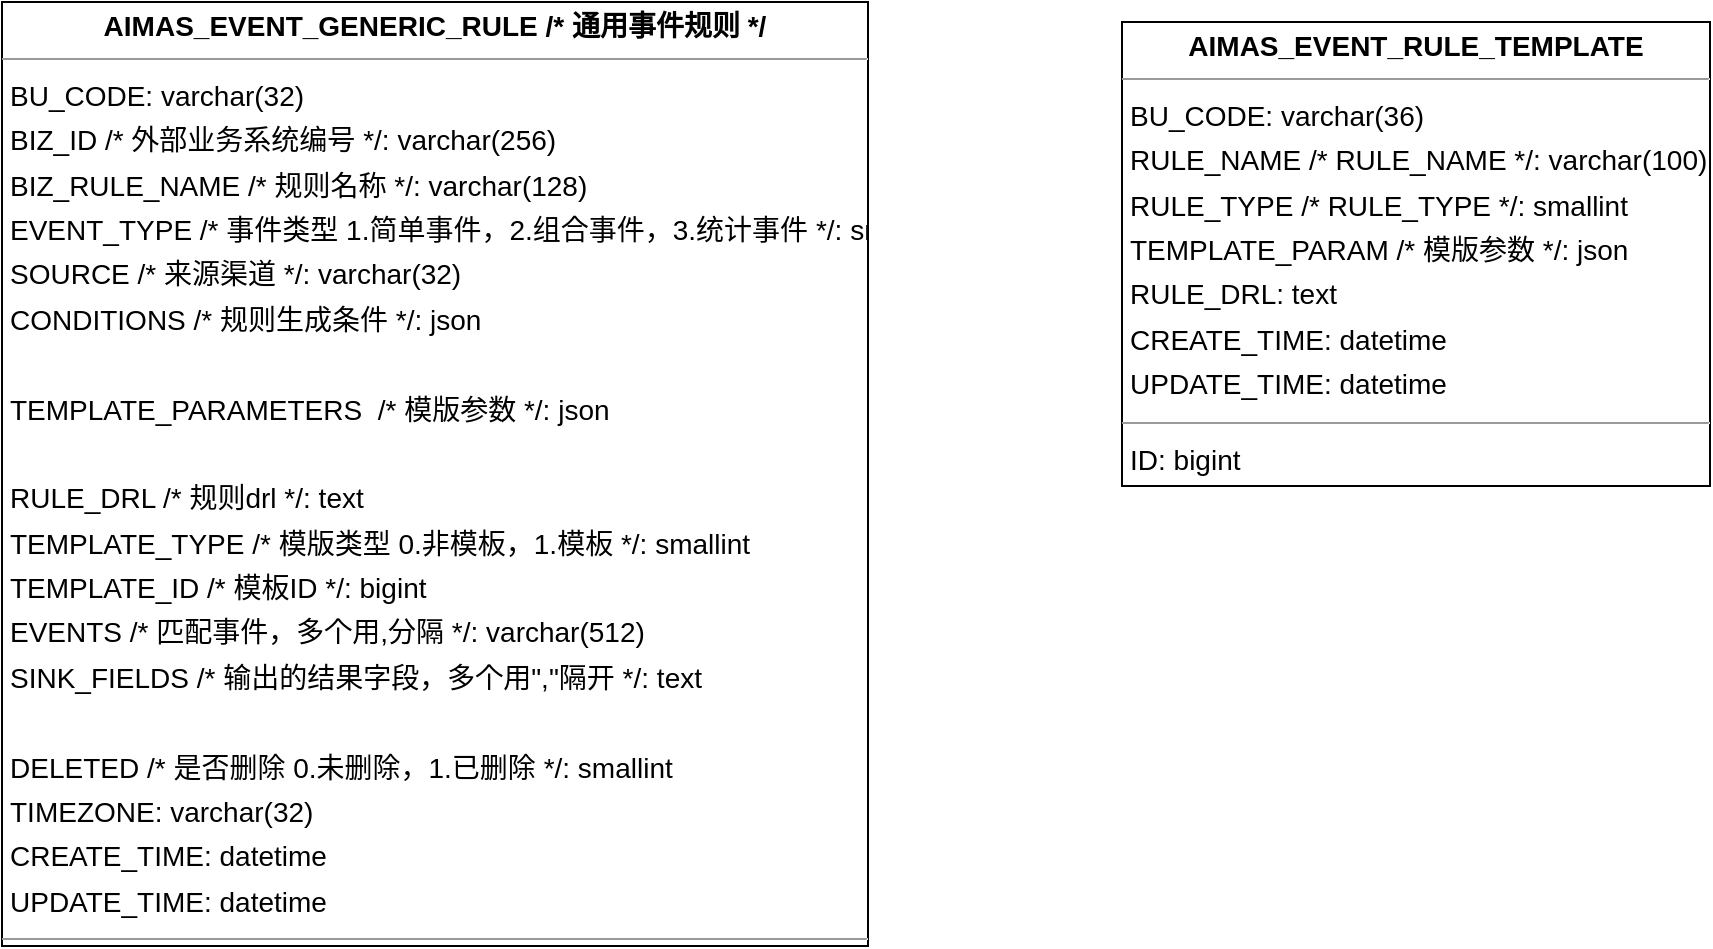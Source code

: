 <mxfile version="25.0.3">
  <diagram id="aBkQOocO6uWEWQsjhiZ1" name="第 1 页">
    <mxGraphModel dx="1609" dy="1026" grid="1" gridSize="10" guides="1" tooltips="1" connect="1" arrows="1" fold="1" page="0" pageScale="1" pageWidth="827" pageHeight="1169" background="none" math="0" shadow="0">
      <root>
        <mxCell id="0" />
        <mxCell id="1" parent="0" />
        <mxCell id="node1" value="&lt;p style=&quot;margin:0px;margin-top:4px;text-align:center;&quot;&gt;&lt;b&gt;AIMAS_EVENT_GENERIC_RULE  /* 通用事件规则 */&lt;/b&gt;&lt;/p&gt;&lt;hr size=&quot;1&quot;&gt;&lt;p style=&quot;margin:0 0 0 4px;line-height:1.6;&quot;&gt; BU_CODE: varchar(32)&lt;br&gt; BIZ_ID  /* 外部业务系统编号 */: varchar(256)&lt;br&gt; BIZ_RULE_NAME  /* 规则名称 */: varchar(128)&lt;br&gt; EVENT_TYPE  /* 事件类型 1.简单事件，2.组合事件，3.统计事件 */: smallint&lt;br&gt; SOURCE  /* 来源渠道 */: varchar(32)&lt;br&gt; CONDITIONS  /* 规则生成条件 */: json&lt;/p&gt;&lt;p style=&quot;margin:0 0 0 4px;line-height:1.6;&quot;&gt;&lt;br&gt; TEMPLATE_PARAMETERS &amp;nbsp;/* 模版参数 */: json&lt;/p&gt;&lt;p style=&quot;margin:0 0 0 4px;line-height:1.6;&quot;&gt;&lt;br&gt; RULE_DRL  /* 规则drl */: text&lt;br&gt; TEMPLATE_TYPE  /* 模版类型 0.非模板，1.模板 */: smallint&lt;br&gt; TEMPLATE_ID  /* 模板ID */: bigint&lt;br&gt; EVENTS  /* 匹配事件，多个用,分隔 */: varchar(512)&lt;br&gt; SINK_FIELDS  /* 输出的结果字段，多个用&quot;,&quot;隔开 */: text&lt;br&gt;&lt;br&gt; DELETED  /* 是否删除 0.未删除，1.已删除 */: smallint&lt;br&gt; TIMEZONE: varchar(32)&lt;br&gt; CREATE_TIME: datetime&lt;br&gt; UPDATE_TIME: datetime&lt;/p&gt;&lt;hr size=&quot;1&quot;&gt;&lt;p style=&quot;margin:0 0 0 4px;line-height:1.6;&quot;&gt; ID: bigint&lt;/p&gt;" style="verticalAlign=top;align=left;overflow=fill;fontSize=14;fontFamily=Helvetica;html=1;rounded=0;shadow=0;comic=0;labelBackgroundColor=none;strokeWidth=1;" parent="1" vertex="1">
          <mxGeometry x="-290" y="-230" width="433" height="472" as="geometry" />
        </mxCell>
        <mxCell id="node0" value="&lt;p style=&quot;margin:0px;margin-top:4px;text-align:center;&quot;&gt;&lt;b&gt;AIMAS_EVENT_RULE_TEMPLATE&lt;/b&gt;&lt;/p&gt;&lt;hr size=&quot;1&quot;/&gt;&lt;p style=&quot;margin:0 0 0 4px;line-height:1.6;&quot;&gt; BU_CODE: varchar(36)&lt;br/&gt; RULE_NAME  /* RULE_NAME */: varchar(100)&lt;br/&gt; RULE_TYPE  /* RULE_TYPE */: smallint&lt;br/&gt; TEMPLATE_PARAM  /* 模版参数 */: json&lt;br/&gt; RULE_DRL: text&lt;br/&gt; CREATE_TIME: datetime&lt;br/&gt; UPDATE_TIME: datetime&lt;/p&gt;&lt;hr size=&quot;1&quot;/&gt;&lt;p style=&quot;margin:0 0 0 4px;line-height:1.6;&quot;&gt; ID: bigint&lt;/p&gt;" style="verticalAlign=top;align=left;overflow=fill;fontSize=14;fontFamily=Helvetica;html=1;rounded=0;shadow=0;comic=0;labelBackgroundColor=none;strokeWidth=1;" parent="1" vertex="1">
          <mxGeometry x="270" y="-220" width="294" height="232" as="geometry" />
        </mxCell>
      </root>
    </mxGraphModel>
  </diagram>
</mxfile>
